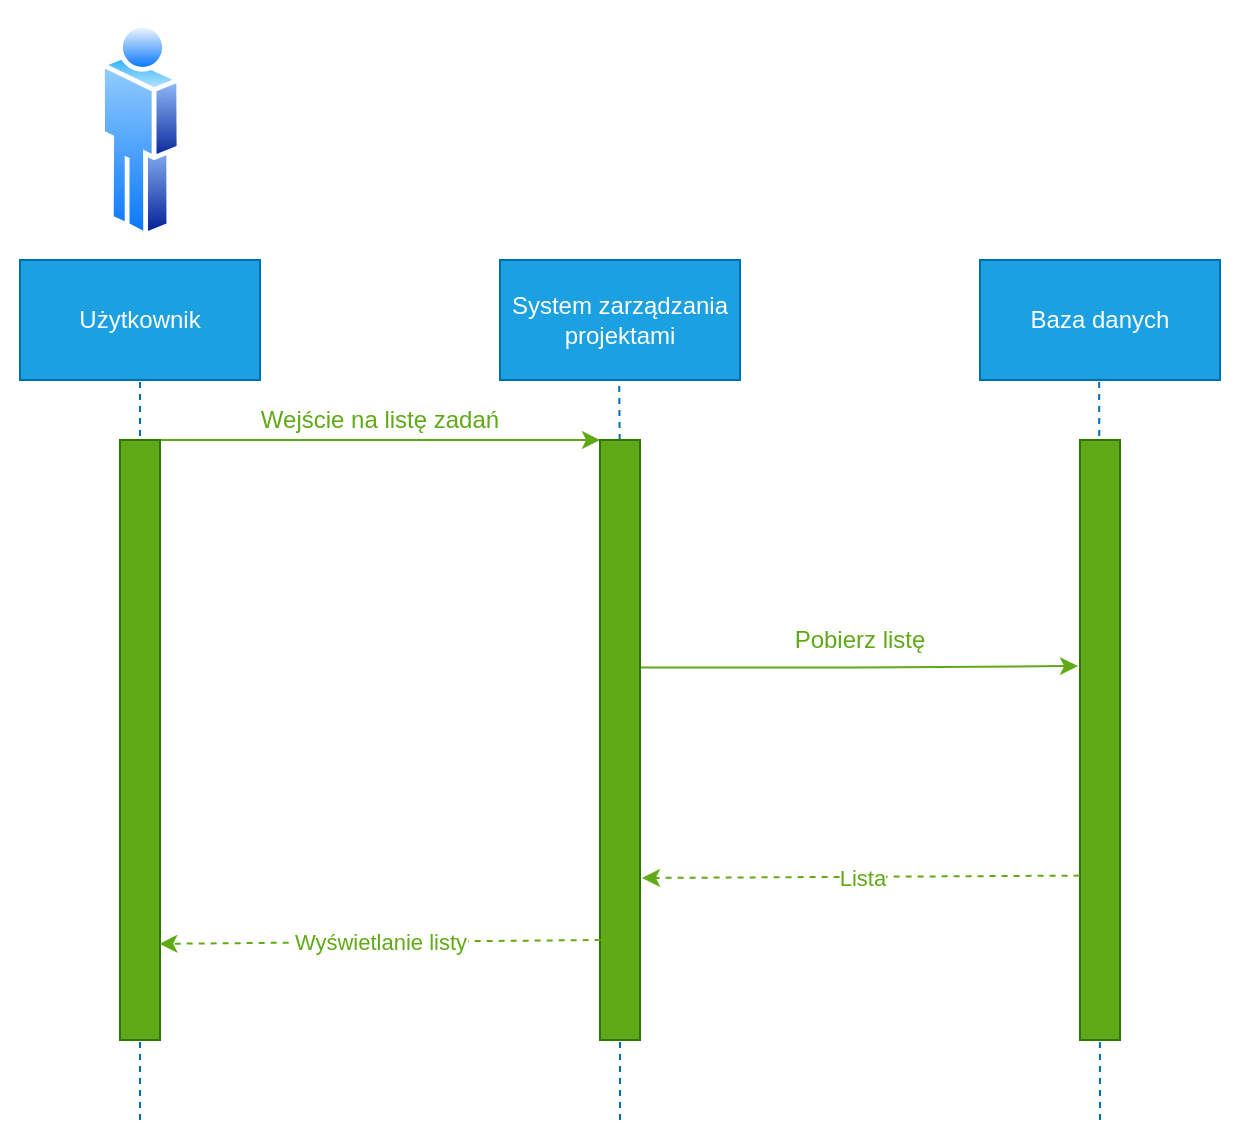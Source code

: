 <mxfile version="14.6.13" type="device"><diagram id="uWRWeX2dB7ZUjr54-6JK" name="Strona-1"><mxGraphModel dx="1024" dy="592" grid="1" gridSize="10" guides="1" tooltips="1" connect="1" arrows="1" fold="1" page="1" pageScale="1" pageWidth="827" pageHeight="1169" math="0" shadow="0"><root><mxCell id="0"/><mxCell id="1" parent="0"/><mxCell id="P2AK0GDpLCJE1MMUJU8--4" value="Użytkownik" style="rounded=0;whiteSpace=wrap;html=1;fillColor=#1ba1e2;strokeColor=#006EAF;fontColor=#ffffff;" parent="1" vertex="1"><mxGeometry x="120" y="170" width="120" height="60" as="geometry"/></mxCell><mxCell id="P2AK0GDpLCJE1MMUJU8--5" value="System zarządzania projektami" style="rounded=0;whiteSpace=wrap;html=1;fillColor=#1ba1e2;strokeColor=#006EAF;fontColor=#ffffff;" parent="1" vertex="1"><mxGeometry x="360" y="170" width="120" height="60" as="geometry"/></mxCell><mxCell id="P2AK0GDpLCJE1MMUJU8--6" value="Baza danych" style="rounded=0;whiteSpace=wrap;html=1;fillColor=#1ba1e2;strokeColor=#006EAF;fontColor=#ffffff;" parent="1" vertex="1"><mxGeometry x="600" y="170" width="120" height="60" as="geometry"/></mxCell><mxCell id="P2AK0GDpLCJE1MMUJU8--8" value="" style="endArrow=none;dashed=1;html=1;entryX=0.5;entryY=1;entryDx=0;entryDy=0;fillColor=#1ba1e2;strokeColor=#006EAF;" parent="1" target="P2AK0GDpLCJE1MMUJU8--4" edge="1"><mxGeometry width="50" height="50" relative="1" as="geometry"><mxPoint x="180" y="600" as="sourcePoint"/><mxPoint x="440" y="100" as="targetPoint"/></mxGeometry></mxCell><mxCell id="P2AK0GDpLCJE1MMUJU8--40" style="edgeStyle=orthogonalEdgeStyle;rounded=0;orthogonalLoop=1;jettySize=auto;html=1;exitX=1;exitY=0;exitDx=0;exitDy=0;entryX=0;entryY=0;entryDx=0;entryDy=0;fontColor=#1BA1E2;fillColor=#60a917;strokeColor=#60A917;" parent="1" source="P2AK0GDpLCJE1MMUJU8--12" edge="1"><mxGeometry relative="1" as="geometry"><Array as="points"><mxPoint x="290" y="260"/><mxPoint x="290" y="260"/></Array><mxPoint x="410" y="260" as="targetPoint"/></mxGeometry></mxCell><mxCell id="P2AK0GDpLCJE1MMUJU8--12" value="" style="rounded=0;whiteSpace=wrap;html=1;fillColor=#60a917;strokeColor=#2D7600;fontColor=#ffffff;" parent="1" vertex="1"><mxGeometry x="170" y="260" width="20" height="300" as="geometry"/></mxCell><mxCell id="P2AK0GDpLCJE1MMUJU8--30" value="" style="aspect=fixed;perimeter=ellipsePerimeter;html=1;align=center;shadow=0;dashed=0;spacingTop=3;image;image=img/lib/active_directory/user.svg;fontColor=#1BA1E2;strokeColor=#1BA1E2;fillColor=#1BA1E2;" parent="1" vertex="1"><mxGeometry x="160" y="50" width="40.7" height="110" as="geometry"/></mxCell><mxCell id="P2AK0GDpLCJE1MMUJU8--34" value="" style="endArrow=none;dashed=1;html=1;entryX=0.5;entryY=1;entryDx=0;entryDy=0;fillColor=#1ba1e2;strokeColor=#006EAF;startArrow=none;" parent="1" edge="1"><mxGeometry width="50" height="50" relative="1" as="geometry"><mxPoint x="419.832" y="260" as="sourcePoint"/><mxPoint x="419.58" y="230" as="targetPoint"/></mxGeometry></mxCell><mxCell id="P2AK0GDpLCJE1MMUJU8--35" value="" style="endArrow=none;dashed=1;html=1;entryX=0.5;entryY=1;entryDx=0;entryDy=0;fillColor=#1ba1e2;strokeColor=#006EAF;" parent="1" edge="1"><mxGeometry width="50" height="50" relative="1" as="geometry"><mxPoint x="660" y="600" as="sourcePoint"/><mxPoint x="659.58" y="230" as="targetPoint"/></mxGeometry></mxCell><mxCell id="P2AK0GDpLCJE1MMUJU8--37" value="" style="endArrow=none;dashed=1;html=1;entryX=0.5;entryY=0;entryDx=0;entryDy=0;fillColor=#1ba1e2;strokeColor=#006EAF;" parent="1" target="P2AK0GDpLCJE1MMUJU8--39" edge="1"><mxGeometry width="50" height="50" relative="1" as="geometry"><mxPoint x="420" y="600" as="sourcePoint"/><mxPoint x="419.58" y="230" as="targetPoint"/></mxGeometry></mxCell><mxCell id="P2AK0GDpLCJE1MMUJU8--38" value="" style="rounded=0;whiteSpace=wrap;html=1;fillColor=#60a917;strokeColor=#2D7600;fontColor=#ffffff;" parent="1" vertex="1"><mxGeometry x="650" y="260" width="20" height="300" as="geometry"/></mxCell><mxCell id="P2AK0GDpLCJE1MMUJU8--44" style="edgeStyle=orthogonalEdgeStyle;rounded=0;orthogonalLoop=1;jettySize=auto;html=1;exitX=0.95;exitY=0.379;exitDx=0;exitDy=0;fontColor=#60A917;strokeColor=#60A917;exitPerimeter=0;" parent="1" source="P2AK0GDpLCJE1MMUJU8--39" edge="1"><mxGeometry relative="1" as="geometry"><mxPoint x="649" y="373" as="targetPoint"/></mxGeometry></mxCell><mxCell id="P2AK0GDpLCJE1MMUJU8--39" value="" style="rounded=0;whiteSpace=wrap;html=1;fillColor=#60a917;strokeColor=#2D7600;fontColor=#ffffff;" parent="1" vertex="1"><mxGeometry x="410" y="260" width="20" height="300" as="geometry"/></mxCell><mxCell id="P2AK0GDpLCJE1MMUJU8--41" value="Wejście na listę zadań" style="text;html=1;strokeColor=none;fillColor=none;align=center;verticalAlign=middle;whiteSpace=wrap;rounded=0;fontColor=#60A917;" parent="1" vertex="1"><mxGeometry x="190" y="240" width="220" height="20" as="geometry"/></mxCell><mxCell id="P2AK0GDpLCJE1MMUJU8--45" value="Pobierz listę" style="text;html=1;strokeColor=none;fillColor=none;align=center;verticalAlign=middle;whiteSpace=wrap;rounded=0;fontColor=#60A917;" parent="1" vertex="1"><mxGeometry x="430" y="350" width="220" height="20" as="geometry"/></mxCell><mxCell id="P2AK0GDpLCJE1MMUJU8--51" value="" style="endArrow=classic;html=1;dashed=1;fontColor=#60A917;strokeColor=#60A917;exitX=-0.01;exitY=0.726;exitDx=0;exitDy=0;exitPerimeter=0;" parent="1" source="P2AK0GDpLCJE1MMUJU8--38" edge="1"><mxGeometry relative="1" as="geometry"><mxPoint x="350" y="470" as="sourcePoint"/><mxPoint x="431" y="479" as="targetPoint"/></mxGeometry></mxCell><mxCell id="P2AK0GDpLCJE1MMUJU8--52" value="Lista" style="edgeLabel;resizable=0;html=1;align=center;verticalAlign=middle;fontColor=#60A917;" parent="P2AK0GDpLCJE1MMUJU8--51" connectable="0" vertex="1"><mxGeometry relative="1" as="geometry"/></mxCell><mxCell id="P2AK0GDpLCJE1MMUJU8--53" value="" style="endArrow=classic;html=1;dashed=1;fontColor=#60A917;strokeColor=#60A917;exitX=0.083;exitY=0.487;exitDx=0;exitDy=0;exitPerimeter=0;entryX=1.05;entryY=0.413;entryDx=0;entryDy=0;entryPerimeter=0;" parent="1" edge="1"><mxGeometry relative="1" as="geometry"><mxPoint x="410.33" y="510" as="sourcePoint"/><mxPoint x="189.67" y="511.92" as="targetPoint"/></mxGeometry></mxCell><mxCell id="P2AK0GDpLCJE1MMUJU8--54" value="Wyświetlanie listy" style="edgeLabel;resizable=0;html=1;align=center;verticalAlign=middle;fontColor=#60A917;" parent="P2AK0GDpLCJE1MMUJU8--53" connectable="0" vertex="1"><mxGeometry relative="1" as="geometry"/></mxCell><mxCell id="P2AK0GDpLCJE1MMUJU8--59" value="" style="rounded=0;whiteSpace=wrap;html=1;fontColor=#60A917;fillColor=none;strokeColor=none;" parent="1" vertex="1"><mxGeometry x="110" y="40" width="620" height="570" as="geometry"/></mxCell></root></mxGraphModel></diagram></mxfile>